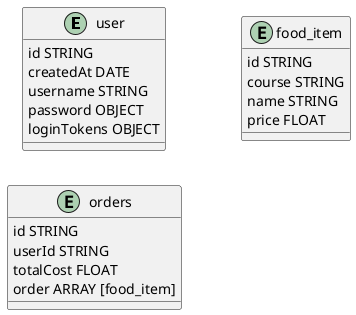 @startuml diagram
left to right direction
entity user {
  id STRING
  createdAt DATE
  username STRING
  password OBJECT
  loginTokens OBJECT
  
}
entity orders {
  id STRING
  userId STRING
  totalCost FLOAT
  order ARRAY [food_item]
}
entity food_item {
  id STRING
  course STRING
  name STRING
  price FLOAT
}

@enduml